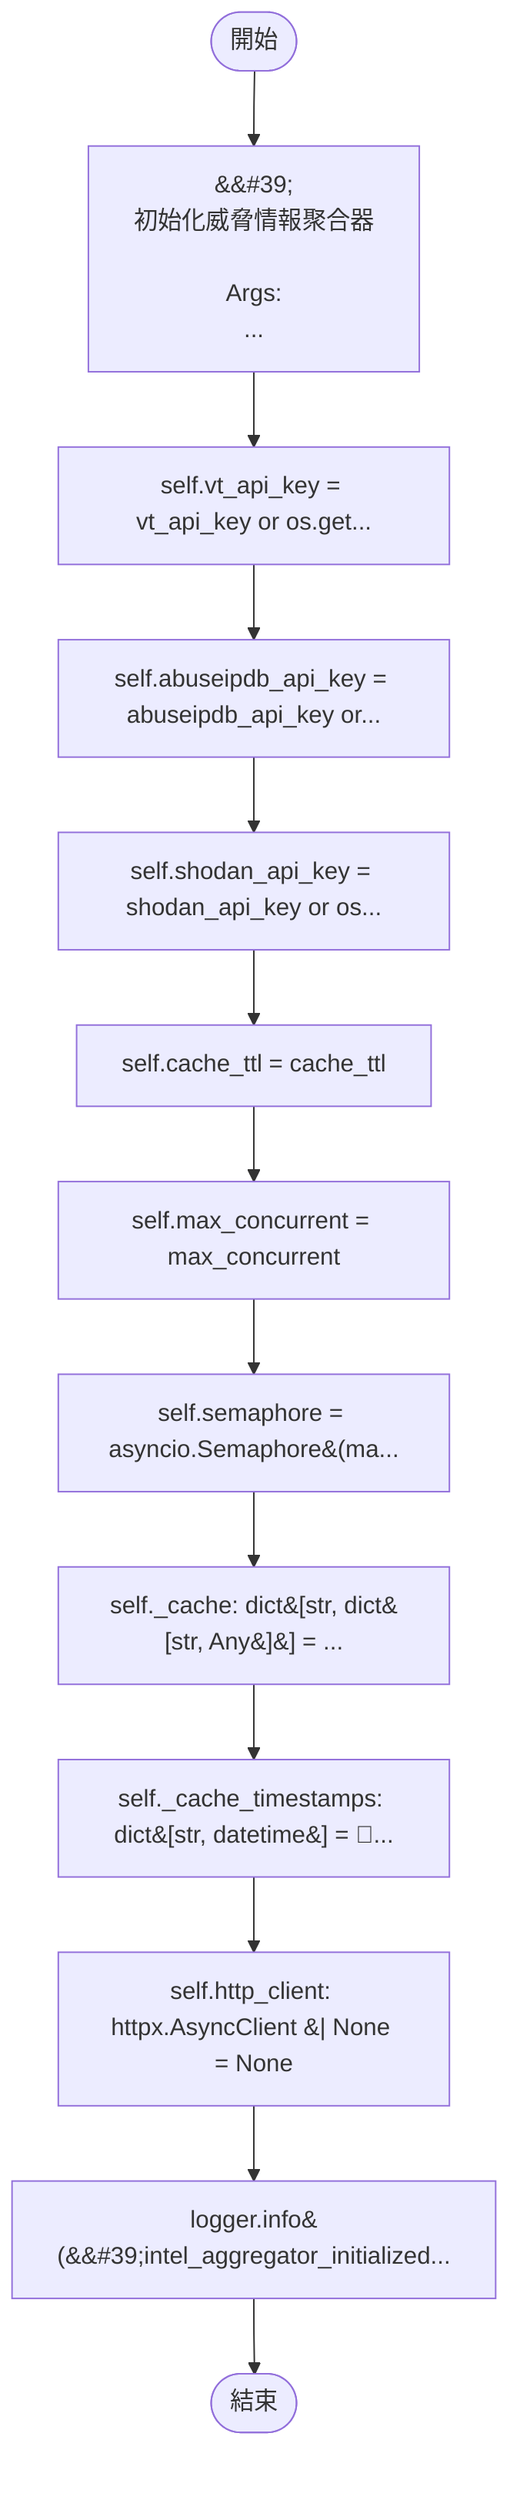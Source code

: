 flowchart TB
    n1([開始])
    n2([結束])
    n3[&amp;&#35;39;\n        初始化威脅情報聚合器\n\n        Args:\n     ...]
    n4[self.vt_api_key = vt_api_key or os.get...]
    n5[self.abuseipdb_api_key = abuseipdb_api_key or...]
    n6[self.shodan_api_key = shodan_api_key or os...]
    n7[self.cache_ttl = cache_ttl]
    n8[self.max_concurrent = max_concurrent]
    n9[self.semaphore = asyncio.Semaphore&#40;ma...]
    n10[self._cache: dict&#91;str, dict&#91;str, Any&#93;&#93; = ...]
    n11[self._cache_timestamps: dict&#91;str, datetime&#93; = &#1...]
    n12[self.http_client: httpx.AsyncClient &#124; None = None]
    n13[logger.info&#40;&amp;&#35;39;intel_aggregator_initialized...]
    n1 --> n3
    n3 --> n4
    n4 --> n5
    n5 --> n6
    n6 --> n7
    n7 --> n8
    n8 --> n9
    n9 --> n10
    n10 --> n11
    n11 --> n12
    n12 --> n13
    n13 --> n2